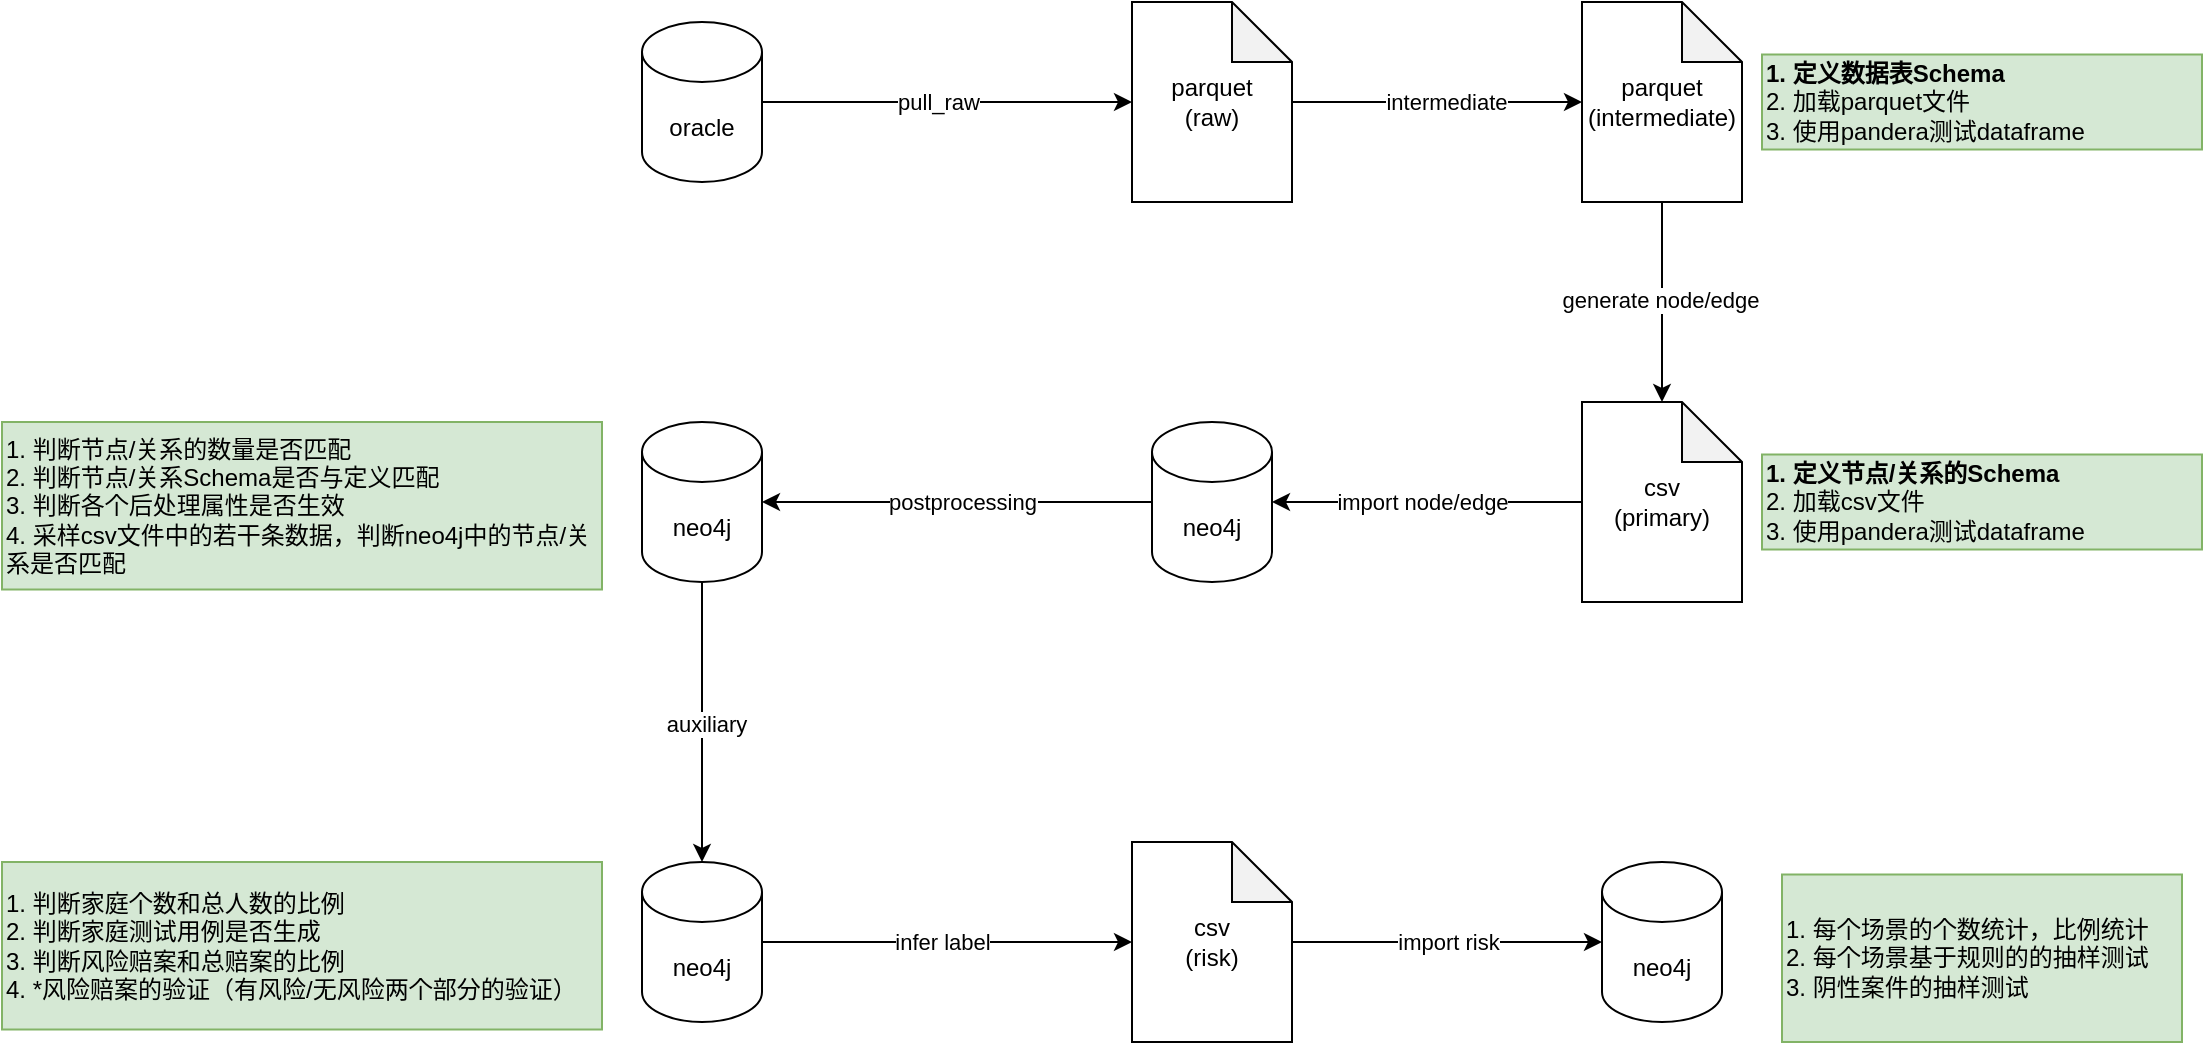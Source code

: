 <mxfile version="21.2.3" type="github">
  <diagram name="Page-1" id="LknvPDpUpN_7AxQZZM2L">
    <mxGraphModel dx="2924" dy="1155" grid="1" gridSize="10" guides="1" tooltips="1" connect="1" arrows="1" fold="1" page="1" pageScale="1" pageWidth="850" pageHeight="1100" math="0" shadow="0">
      <root>
        <mxCell id="0" />
        <mxCell id="1" parent="0" />
        <mxCell id="d0YDHUIfVL__pPALtXE7-13" style="edgeStyle=orthogonalEdgeStyle;rounded=0;orthogonalLoop=1;jettySize=auto;html=1;entryX=0;entryY=0.5;entryDx=0;entryDy=0;entryPerimeter=0;" edge="1" parent="1" source="d0YDHUIfVL__pPALtXE7-2" target="d0YDHUIfVL__pPALtXE7-3">
          <mxGeometry relative="1" as="geometry" />
        </mxCell>
        <mxCell id="d0YDHUIfVL__pPALtXE7-14" value="pull_raw" style="edgeLabel;html=1;align=center;verticalAlign=middle;resizable=0;points=[];" vertex="1" connectable="0" parent="d0YDHUIfVL__pPALtXE7-13">
          <mxGeometry x="-0.053" y="-1" relative="1" as="geometry">
            <mxPoint y="-1" as="offset" />
          </mxGeometry>
        </mxCell>
        <mxCell id="d0YDHUIfVL__pPALtXE7-2" value="oracle" style="shape=cylinder3;whiteSpace=wrap;html=1;boundedLbl=1;backgroundOutline=1;size=15;" vertex="1" parent="1">
          <mxGeometry x="100" y="180" width="60" height="80" as="geometry" />
        </mxCell>
        <mxCell id="d0YDHUIfVL__pPALtXE7-15" style="edgeStyle=orthogonalEdgeStyle;rounded=0;orthogonalLoop=1;jettySize=auto;html=1;" edge="1" parent="1" source="d0YDHUIfVL__pPALtXE7-3" target="d0YDHUIfVL__pPALtXE7-4">
          <mxGeometry relative="1" as="geometry" />
        </mxCell>
        <mxCell id="d0YDHUIfVL__pPALtXE7-16" value="intermediate" style="edgeLabel;html=1;align=center;verticalAlign=middle;resizable=0;points=[];" vertex="1" connectable="0" parent="d0YDHUIfVL__pPALtXE7-15">
          <mxGeometry x="0.062" y="-3" relative="1" as="geometry">
            <mxPoint y="-3" as="offset" />
          </mxGeometry>
        </mxCell>
        <mxCell id="d0YDHUIfVL__pPALtXE7-3" value="parquet&lt;br&gt;(raw)" style="shape=note;whiteSpace=wrap;html=1;backgroundOutline=1;darkOpacity=0.05;" vertex="1" parent="1">
          <mxGeometry x="345" y="170" width="80" height="100" as="geometry" />
        </mxCell>
        <mxCell id="d0YDHUIfVL__pPALtXE7-17" style="edgeStyle=orthogonalEdgeStyle;rounded=0;orthogonalLoop=1;jettySize=auto;html=1;entryX=0.5;entryY=0;entryDx=0;entryDy=0;entryPerimeter=0;" edge="1" parent="1" source="d0YDHUIfVL__pPALtXE7-4" target="d0YDHUIfVL__pPALtXE7-5">
          <mxGeometry relative="1" as="geometry" />
        </mxCell>
        <mxCell id="d0YDHUIfVL__pPALtXE7-18" value="generate node/edge" style="edgeLabel;html=1;align=center;verticalAlign=middle;resizable=0;points=[];" vertex="1" connectable="0" parent="d0YDHUIfVL__pPALtXE7-17">
          <mxGeometry x="-0.02" y="-1" relative="1" as="geometry">
            <mxPoint as="offset" />
          </mxGeometry>
        </mxCell>
        <mxCell id="d0YDHUIfVL__pPALtXE7-4" value="parquet&lt;br&gt;(intermediate)" style="shape=note;whiteSpace=wrap;html=1;backgroundOutline=1;darkOpacity=0.05;" vertex="1" parent="1">
          <mxGeometry x="570" y="170" width="80" height="100" as="geometry" />
        </mxCell>
        <mxCell id="d0YDHUIfVL__pPALtXE7-19" style="edgeStyle=orthogonalEdgeStyle;rounded=0;orthogonalLoop=1;jettySize=auto;html=1;entryX=1;entryY=0.5;entryDx=0;entryDy=0;entryPerimeter=0;" edge="1" parent="1" source="d0YDHUIfVL__pPALtXE7-5" target="d0YDHUIfVL__pPALtXE7-6">
          <mxGeometry relative="1" as="geometry" />
        </mxCell>
        <mxCell id="d0YDHUIfVL__pPALtXE7-20" value="import node/edge" style="edgeLabel;html=1;align=center;verticalAlign=middle;resizable=0;points=[];" vertex="1" connectable="0" parent="d0YDHUIfVL__pPALtXE7-19">
          <mxGeometry x="0.303" relative="1" as="geometry">
            <mxPoint x="21" as="offset" />
          </mxGeometry>
        </mxCell>
        <mxCell id="d0YDHUIfVL__pPALtXE7-5" value="csv&lt;br&gt;(primary)" style="shape=note;whiteSpace=wrap;html=1;backgroundOutline=1;darkOpacity=0.05;" vertex="1" parent="1">
          <mxGeometry x="570" y="370" width="80" height="100" as="geometry" />
        </mxCell>
        <mxCell id="d0YDHUIfVL__pPALtXE7-22" style="edgeStyle=orthogonalEdgeStyle;rounded=0;orthogonalLoop=1;jettySize=auto;html=1;" edge="1" parent="1" source="d0YDHUIfVL__pPALtXE7-6" target="d0YDHUIfVL__pPALtXE7-7">
          <mxGeometry relative="1" as="geometry" />
        </mxCell>
        <mxCell id="d0YDHUIfVL__pPALtXE7-23" value="postprocessing" style="edgeLabel;html=1;align=center;verticalAlign=middle;resizable=0;points=[];" vertex="1" connectable="0" parent="d0YDHUIfVL__pPALtXE7-22">
          <mxGeometry x="0.262" y="3" relative="1" as="geometry">
            <mxPoint x="28" y="-3" as="offset" />
          </mxGeometry>
        </mxCell>
        <mxCell id="d0YDHUIfVL__pPALtXE7-6" value="neo4j" style="shape=cylinder3;whiteSpace=wrap;html=1;boundedLbl=1;backgroundOutline=1;size=15;" vertex="1" parent="1">
          <mxGeometry x="355" y="380" width="60" height="80" as="geometry" />
        </mxCell>
        <mxCell id="d0YDHUIfVL__pPALtXE7-24" style="edgeStyle=orthogonalEdgeStyle;rounded=0;orthogonalLoop=1;jettySize=auto;html=1;entryX=0.5;entryY=0;entryDx=0;entryDy=0;entryPerimeter=0;" edge="1" parent="1" source="d0YDHUIfVL__pPALtXE7-7" target="d0YDHUIfVL__pPALtXE7-8">
          <mxGeometry relative="1" as="geometry" />
        </mxCell>
        <mxCell id="d0YDHUIfVL__pPALtXE7-25" value="auxiliary" style="edgeLabel;html=1;align=center;verticalAlign=middle;resizable=0;points=[];" vertex="1" connectable="0" parent="d0YDHUIfVL__pPALtXE7-24">
          <mxGeometry x="0.014" y="2" relative="1" as="geometry">
            <mxPoint as="offset" />
          </mxGeometry>
        </mxCell>
        <mxCell id="d0YDHUIfVL__pPALtXE7-7" value="neo4j" style="shape=cylinder3;whiteSpace=wrap;html=1;boundedLbl=1;backgroundOutline=1;size=15;" vertex="1" parent="1">
          <mxGeometry x="100" y="380" width="60" height="80" as="geometry" />
        </mxCell>
        <mxCell id="d0YDHUIfVL__pPALtXE7-26" style="edgeStyle=orthogonalEdgeStyle;rounded=0;orthogonalLoop=1;jettySize=auto;html=1;entryX=0;entryY=0.5;entryDx=0;entryDy=0;entryPerimeter=0;" edge="1" parent="1" source="d0YDHUIfVL__pPALtXE7-8" target="d0YDHUIfVL__pPALtXE7-10">
          <mxGeometry relative="1" as="geometry" />
        </mxCell>
        <mxCell id="d0YDHUIfVL__pPALtXE7-27" value="infer label" style="edgeLabel;html=1;align=center;verticalAlign=middle;resizable=0;points=[];" vertex="1" connectable="0" parent="d0YDHUIfVL__pPALtXE7-26">
          <mxGeometry x="-0.243" y="2" relative="1" as="geometry">
            <mxPoint x="20" y="2" as="offset" />
          </mxGeometry>
        </mxCell>
        <mxCell id="d0YDHUIfVL__pPALtXE7-8" value="neo4j" style="shape=cylinder3;whiteSpace=wrap;html=1;boundedLbl=1;backgroundOutline=1;size=15;" vertex="1" parent="1">
          <mxGeometry x="100" y="600" width="60" height="80" as="geometry" />
        </mxCell>
        <mxCell id="d0YDHUIfVL__pPALtXE7-28" value="import risk" style="edgeStyle=orthogonalEdgeStyle;rounded=0;orthogonalLoop=1;jettySize=auto;html=1;entryX=0;entryY=0.5;entryDx=0;entryDy=0;entryPerimeter=0;" edge="1" parent="1" source="d0YDHUIfVL__pPALtXE7-10" target="d0YDHUIfVL__pPALtXE7-12">
          <mxGeometry relative="1" as="geometry">
            <Array as="points">
              <mxPoint x="500" y="640" />
              <mxPoint x="500" y="640" />
            </Array>
          </mxGeometry>
        </mxCell>
        <mxCell id="d0YDHUIfVL__pPALtXE7-10" value="csv&lt;br&gt;(risk)" style="shape=note;whiteSpace=wrap;html=1;backgroundOutline=1;darkOpacity=0.05;" vertex="1" parent="1">
          <mxGeometry x="345" y="590" width="80" height="100" as="geometry" />
        </mxCell>
        <mxCell id="d0YDHUIfVL__pPALtXE7-12" value="neo4j" style="shape=cylinder3;whiteSpace=wrap;html=1;boundedLbl=1;backgroundOutline=1;size=15;" vertex="1" parent="1">
          <mxGeometry x="580" y="600" width="60" height="80" as="geometry" />
        </mxCell>
        <mxCell id="d0YDHUIfVL__pPALtXE7-29" value="&lt;b&gt;1. 定义数据表Schema&lt;/b&gt;&lt;br&gt;2. 加载parquet文件&lt;br&gt;3. 使用pandera测试dataframe" style="text;html=1;strokeColor=#82b366;fillColor=#d5e8d4;align=left;verticalAlign=middle;whiteSpace=wrap;rounded=0;" vertex="1" parent="1">
          <mxGeometry x="660" y="196.25" width="220" height="47.5" as="geometry" />
        </mxCell>
        <mxCell id="d0YDHUIfVL__pPALtXE7-30" value="&lt;b&gt;1. 定义节点/关系的Schema&lt;/b&gt;&lt;br&gt;2. 加载csv文件&lt;br&gt;3. 使用pandera测试dataframe" style="text;html=1;strokeColor=#82b366;fillColor=#d5e8d4;align=left;verticalAlign=middle;whiteSpace=wrap;rounded=0;" vertex="1" parent="1">
          <mxGeometry x="660" y="396.25" width="220" height="47.5" as="geometry" />
        </mxCell>
        <mxCell id="d0YDHUIfVL__pPALtXE7-31" value="1. 判断节点/关系的数量是否匹配&lt;br&gt;2. 判断节点/关系Schema是否与定义匹配&lt;br&gt;3. 判断各个后处理属性是否生效&lt;br&gt;4. 采样csv文件中的若干条数据，判断neo4j中的节点/关系是否匹配" style="text;html=1;strokeColor=#82b366;fillColor=#d5e8d4;align=left;verticalAlign=middle;whiteSpace=wrap;rounded=0;" vertex="1" parent="1">
          <mxGeometry x="-220" y="380" width="300" height="83.75" as="geometry" />
        </mxCell>
        <mxCell id="d0YDHUIfVL__pPALtXE7-32" value="1. 判断家庭个数和总人数的比例&lt;br&gt;2. 判断家庭测试用例是否生成&lt;br&gt;3. 判断风险赔案和总赔案的比例&lt;br&gt;4. *风险赔案的验证（有风险/无风险两个部分的验证）" style="text;html=1;strokeColor=#82b366;fillColor=#d5e8d4;align=left;verticalAlign=middle;whiteSpace=wrap;rounded=0;" vertex="1" parent="1">
          <mxGeometry x="-220" y="600" width="300" height="83.75" as="geometry" />
        </mxCell>
        <mxCell id="d0YDHUIfVL__pPALtXE7-33" value="1. 每个场景的个数统计，比例统计&lt;br&gt;2. 每个场景基于规则的的抽样测试&lt;br&gt;3. 阴性案件的抽样测试" style="text;html=1;strokeColor=#82b366;fillColor=#d5e8d4;align=left;verticalAlign=middle;whiteSpace=wrap;rounded=0;" vertex="1" parent="1">
          <mxGeometry x="670" y="606.25" width="200" height="83.75" as="geometry" />
        </mxCell>
      </root>
    </mxGraphModel>
  </diagram>
</mxfile>
